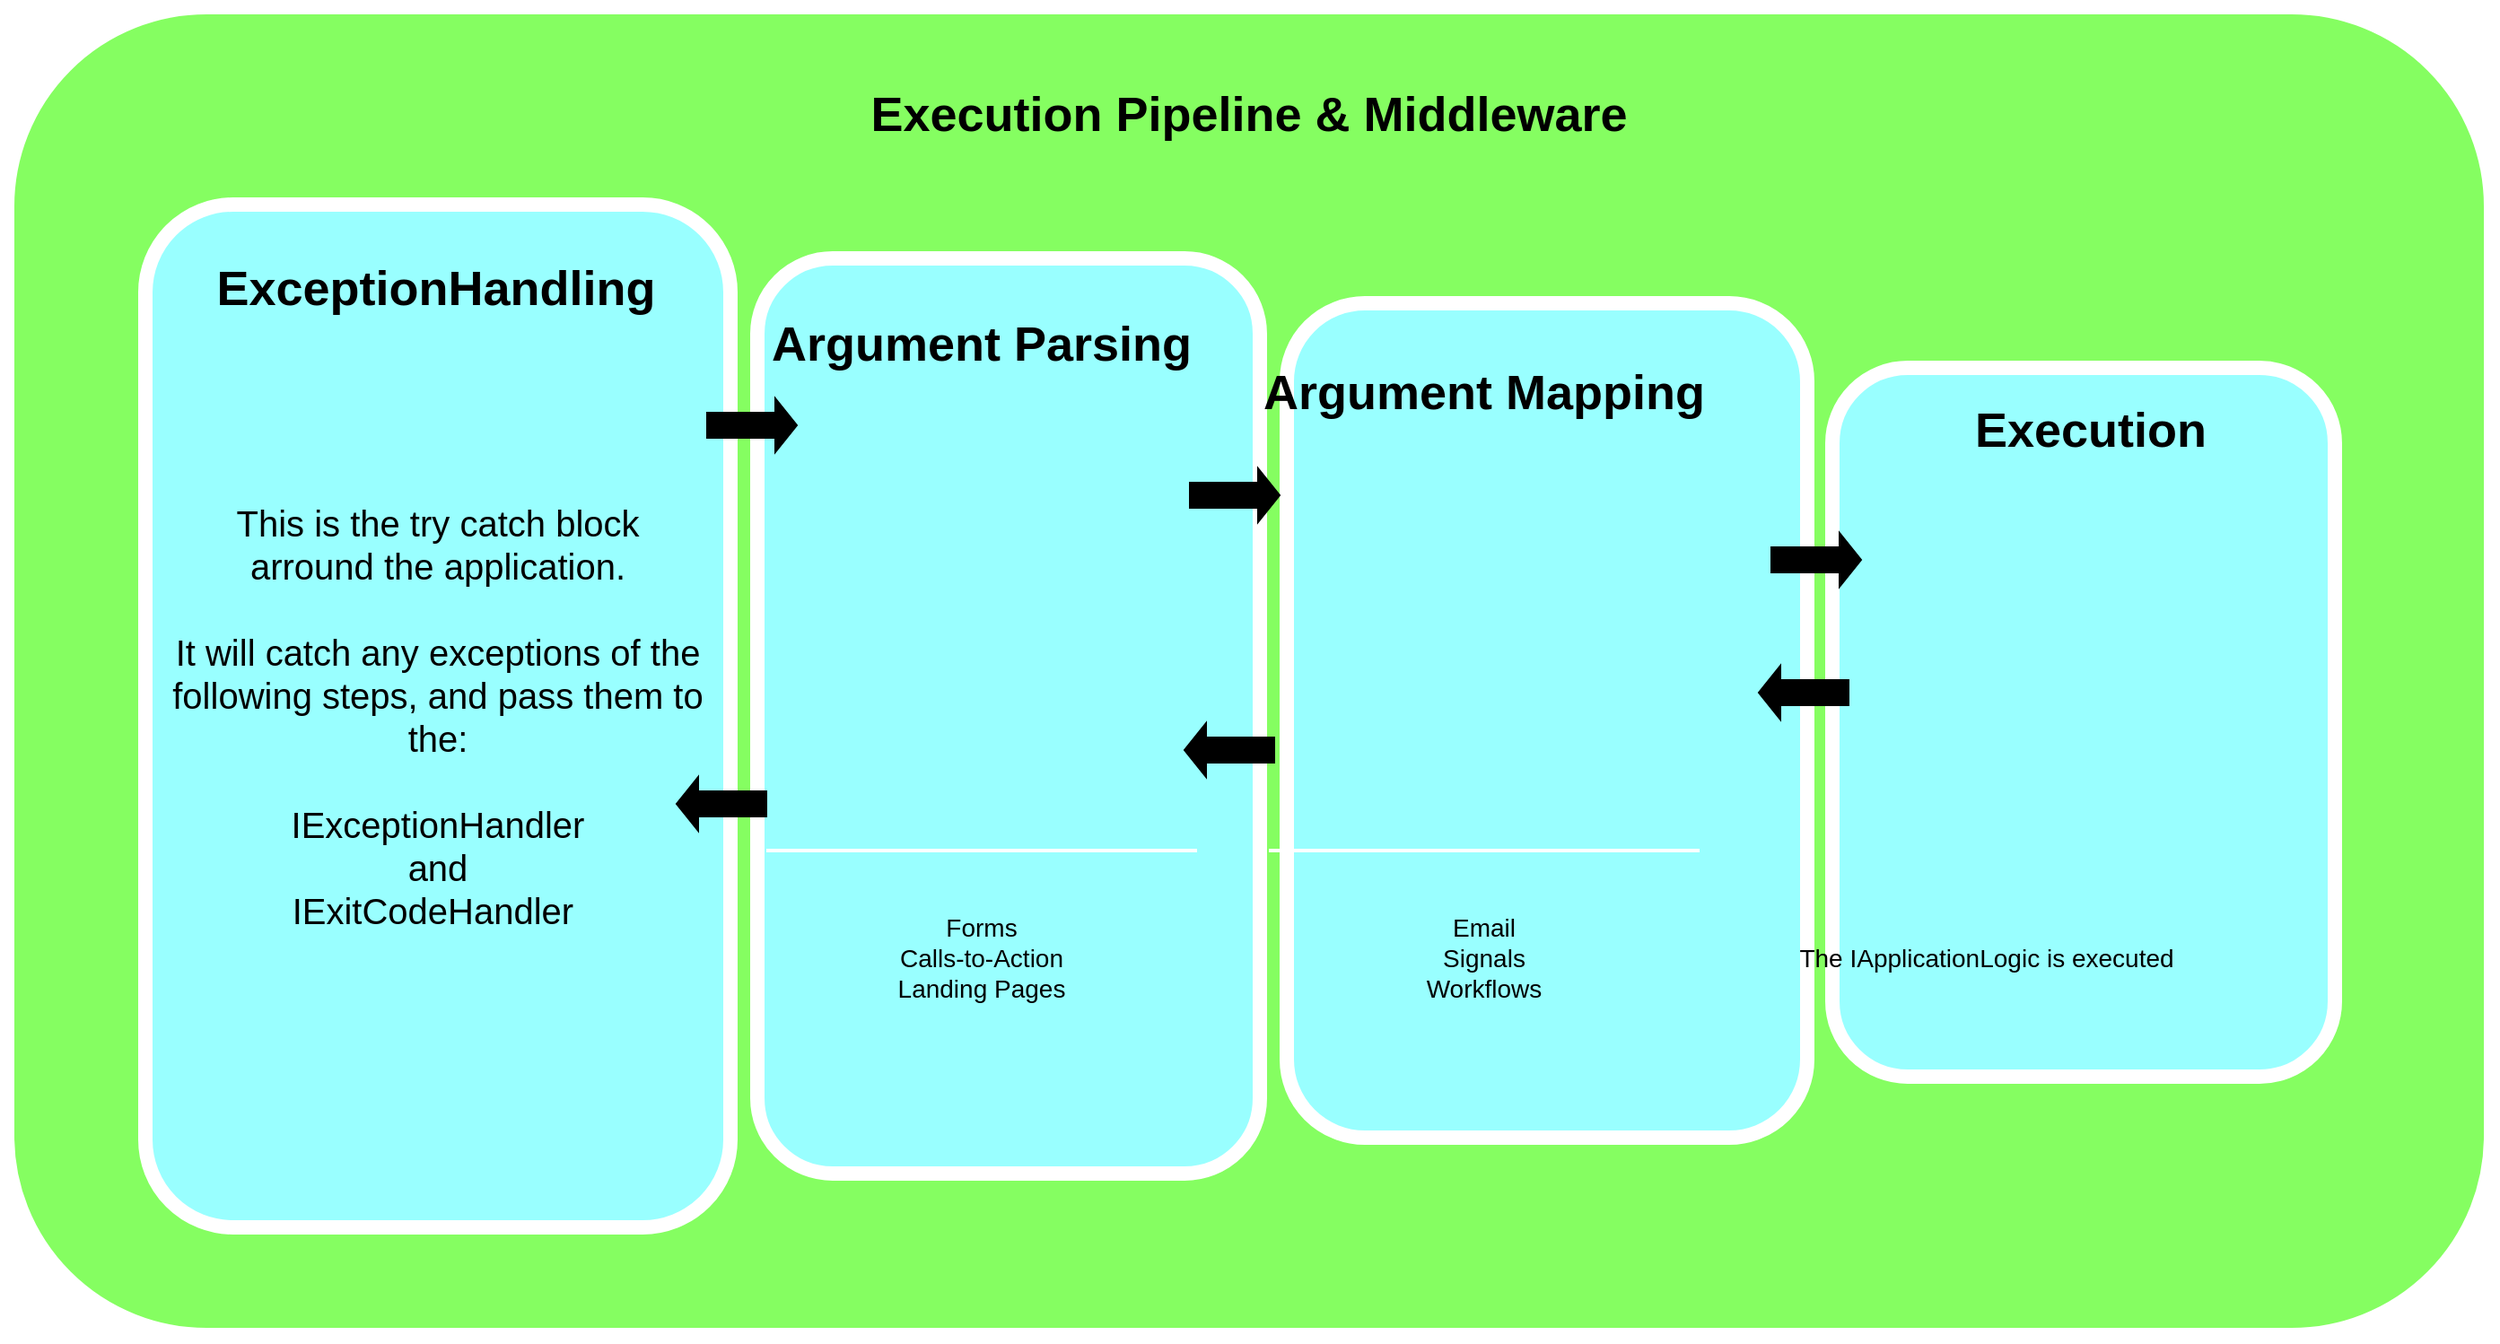 <mxfile version="20.3.7" type="github">
  <diagram name="Page-1" id="12e1b939-464a-85fe-373e-61e167be1490">
    <mxGraphModel dx="2031" dy="1134" grid="1" gridSize="10" guides="1" tooltips="1" connect="1" arrows="1" fold="1" page="1" pageScale="1.5" pageWidth="1169" pageHeight="826" background="none" math="0" shadow="0">
      <root>
        <mxCell id="0" />
        <mxCell id="1" parent="0" />
        <mxCell id="tFL_z6fTOWI6ww-LD4Xw-5" value="" style="whiteSpace=wrap;html=1;rounded=1;shadow=0;strokeWidth=8;fontSize=20;align=center;fillColor=#85FE61;strokeColor=#FFFFFF;" parent="1" vertex="1">
          <mxGeometry x="193" y="240" width="1384" height="740" as="geometry" />
        </mxCell>
        <mxCell id="60da8b9f42644d3a-2" value="This is the try catch block&lt;br&gt;arround the application.&lt;br&gt;&lt;br&gt;It will catch any exceptions of the following steps, and pass them to the:&lt;br&gt;&lt;br&gt;IExceptionHandler&lt;br&gt;and&lt;br&gt;IExitCodeHandler&amp;nbsp;" style="whiteSpace=wrap;html=1;rounded=1;shadow=0;strokeWidth=8;fontSize=20;align=center;fillColor=#99FFFF;strokeColor=#FFFFFF;" parent="1" vertex="1">
          <mxGeometry x="270" y="350" width="326" height="570" as="geometry" />
        </mxCell>
        <mxCell id="60da8b9f42644d3a-3" value="ExceptionHandling" style="text;html=1;strokeColor=none;fillColor=none;align=center;verticalAlign=middle;whiteSpace=wrap;rounded=0;shadow=0;fontSize=27;fontColor=#000000;fontStyle=1" parent="1" vertex="1">
          <mxGeometry x="292" y="367" width="280" height="60" as="geometry" />
        </mxCell>
        <mxCell id="60da8b9f42644d3a-17" value="" style="whiteSpace=wrap;html=1;rounded=1;shadow=0;strokeWidth=8;fontSize=20;align=center;fillColor=#99FFFF;strokeColor=#FFFFFF;" parent="1" vertex="1">
          <mxGeometry x="611" y="380" width="280" height="510" as="geometry" />
        </mxCell>
        <mxCell id="60da8b9f42644d3a-18" value="Argument Parsing" style="text;html=1;strokeColor=none;fillColor=none;align=center;verticalAlign=middle;whiteSpace=wrap;rounded=0;shadow=0;fontSize=27;fontColor=#000000;fontStyle=1" parent="1" vertex="1">
          <mxGeometry x="596" y="398" width="280" height="60" as="geometry" />
        </mxCell>
        <mxCell id="60da8b9f42644d3a-19" value="Forms&lt;div&gt;Calls-to-Action&lt;/div&gt;&lt;div&gt;Landing Pages&lt;/div&gt;" style="text;html=1;strokeColor=none;fillColor=none;align=center;verticalAlign=middle;whiteSpace=wrap;rounded=0;shadow=0;fontSize=14;fontColor=#000000;" parent="1" vertex="1">
          <mxGeometry x="596" y="725" width="280" height="90" as="geometry" />
        </mxCell>
        <mxCell id="60da8b9f42644d3a-21" value="" style="line;strokeWidth=2;html=1;rounded=0;shadow=0;fontSize=27;align=center;fillColor=none;strokeColor=#FFFFFF;" parent="1" vertex="1">
          <mxGeometry x="616" y="705" width="240" height="10" as="geometry" />
        </mxCell>
        <mxCell id="60da8b9f42644d3a-24" value="" style="whiteSpace=wrap;html=1;rounded=1;shadow=0;strokeWidth=8;fontSize=20;align=center;fillColor=#99FFFF;strokeColor=#FFFFFF;" parent="1" vertex="1">
          <mxGeometry x="906" y="405" width="290" height="465" as="geometry" />
        </mxCell>
        <mxCell id="60da8b9f42644d3a-25" value="Argument Mapping" style="text;html=1;strokeColor=none;fillColor=none;align=center;verticalAlign=middle;whiteSpace=wrap;rounded=0;shadow=0;fontSize=27;fontColor=#000000;fontStyle=1" parent="1" vertex="1">
          <mxGeometry x="876" y="425" width="280" height="60" as="geometry" />
        </mxCell>
        <mxCell id="60da8b9f42644d3a-26" value="Email&lt;div&gt;Signals&lt;/div&gt;&lt;div&gt;Workflows&lt;/div&gt;" style="text;html=1;strokeColor=none;fillColor=none;align=center;verticalAlign=middle;whiteSpace=wrap;rounded=0;shadow=0;fontSize=14;fontColor=#000000;" parent="1" vertex="1">
          <mxGeometry x="876" y="725" width="280" height="90" as="geometry" />
        </mxCell>
        <mxCell id="60da8b9f42644d3a-28" value="" style="line;strokeWidth=2;html=1;rounded=0;shadow=0;fontSize=27;align=center;fillColor=none;strokeColor=#FFFFFF;" parent="1" vertex="1">
          <mxGeometry x="896" y="705" width="240" height="10" as="geometry" />
        </mxCell>
        <mxCell id="60da8b9f42644d3a-31" value="" style="whiteSpace=wrap;html=1;rounded=1;shadow=0;strokeWidth=8;fontSize=20;align=center;fillColor=#99FFFF;strokeColor=#FFFFFF;" parent="1" vertex="1">
          <mxGeometry x="1210" y="441" width="280" height="395" as="geometry" />
        </mxCell>
        <mxCell id="60da8b9f42644d3a-32" value="Execution" style="text;html=1;strokeColor=none;fillColor=none;align=center;verticalAlign=middle;whiteSpace=wrap;rounded=0;shadow=0;fontSize=27;fontColor=#000000;fontStyle=1" parent="1" vertex="1">
          <mxGeometry x="1214" y="446" width="280" height="60" as="geometry" />
        </mxCell>
        <mxCell id="60da8b9f42644d3a-33" value="The IApplicationLogic is executed" style="text;html=1;strokeColor=none;fillColor=none;align=center;verticalAlign=middle;whiteSpace=wrap;rounded=0;shadow=0;fontSize=14;fontColor=#000000;" parent="1" vertex="1">
          <mxGeometry x="1156" y="725" width="280" height="90" as="geometry" />
        </mxCell>
        <mxCell id="tFL_z6fTOWI6ww-LD4Xw-6" value="Execution Pipeline &amp;amp; Middleware" style="text;html=1;strokeColor=none;fillColor=none;align=center;verticalAlign=middle;whiteSpace=wrap;rounded=0;shadow=0;fontSize=27;fontColor=#000000;fontStyle=1" parent="1" vertex="1">
          <mxGeometry x="280" y="270" width="1210" height="60" as="geometry" />
        </mxCell>
        <mxCell id="tFL_z6fTOWI6ww-LD4Xw-21" value="" style="shape=singleArrow;whiteSpace=wrap;html=1;rounded=0;shadow=0;fontFamily=Helvetica;fontSize=27;fontColor=#000000;fillColor=#000000;gradientColor=none;arrowWidth=0.467;arrowSize=0.24;" parent="1" vertex="1">
          <mxGeometry x="583" y="458" width="50" height="30" as="geometry" />
        </mxCell>
        <mxCell id="tFL_z6fTOWI6ww-LD4Xw-22" value="" style="shape=singleArrow;whiteSpace=wrap;html=1;rounded=0;shadow=0;fontFamily=Helvetica;fontSize=27;fontColor=#000000;fillColor=#000000;gradientColor=none;arrowWidth=0.467;arrowSize=0.24;" parent="1" vertex="1">
          <mxGeometry x="852" y="497" width="50" height="30" as="geometry" />
        </mxCell>
        <mxCell id="tFL_z6fTOWI6ww-LD4Xw-23" value="" style="shape=singleArrow;whiteSpace=wrap;html=1;rounded=0;shadow=0;fontFamily=Helvetica;fontSize=27;fontColor=#000000;fillColor=#000000;gradientColor=none;arrowWidth=0.467;arrowSize=0.24;" parent="1" vertex="1">
          <mxGeometry x="1176" y="533" width="50" height="30" as="geometry" />
        </mxCell>
        <mxCell id="tFL_z6fTOWI6ww-LD4Xw-25" value="" style="shape=singleArrow;whiteSpace=wrap;html=1;rounded=0;shadow=0;fontFamily=Helvetica;fontSize=27;fontColor=#000000;fillColor=#000000;gradientColor=none;arrowWidth=0.467;arrowSize=0.24;rotation=-180;" parent="1" vertex="1">
          <mxGeometry x="1169" y="607" width="50" height="30" as="geometry" />
        </mxCell>
        <mxCell id="tFL_z6fTOWI6ww-LD4Xw-26" value="" style="shape=singleArrow;whiteSpace=wrap;html=1;rounded=0;shadow=0;fontFamily=Helvetica;fontSize=27;fontColor=#000000;fillColor=#000000;gradientColor=none;arrowWidth=0.467;arrowSize=0.24;rotation=-180;" parent="1" vertex="1">
          <mxGeometry x="849" y="639" width="50" height="30" as="geometry" />
        </mxCell>
        <mxCell id="tFL_z6fTOWI6ww-LD4Xw-28" value="" style="shape=singleArrow;whiteSpace=wrap;html=1;rounded=0;shadow=0;fontFamily=Helvetica;fontSize=27;fontColor=#000000;fillColor=#000000;gradientColor=none;arrowWidth=0.467;arrowSize=0.24;rotation=-180;" parent="1" vertex="1">
          <mxGeometry x="566" y="669" width="50" height="30" as="geometry" />
        </mxCell>
      </root>
    </mxGraphModel>
  </diagram>
</mxfile>
